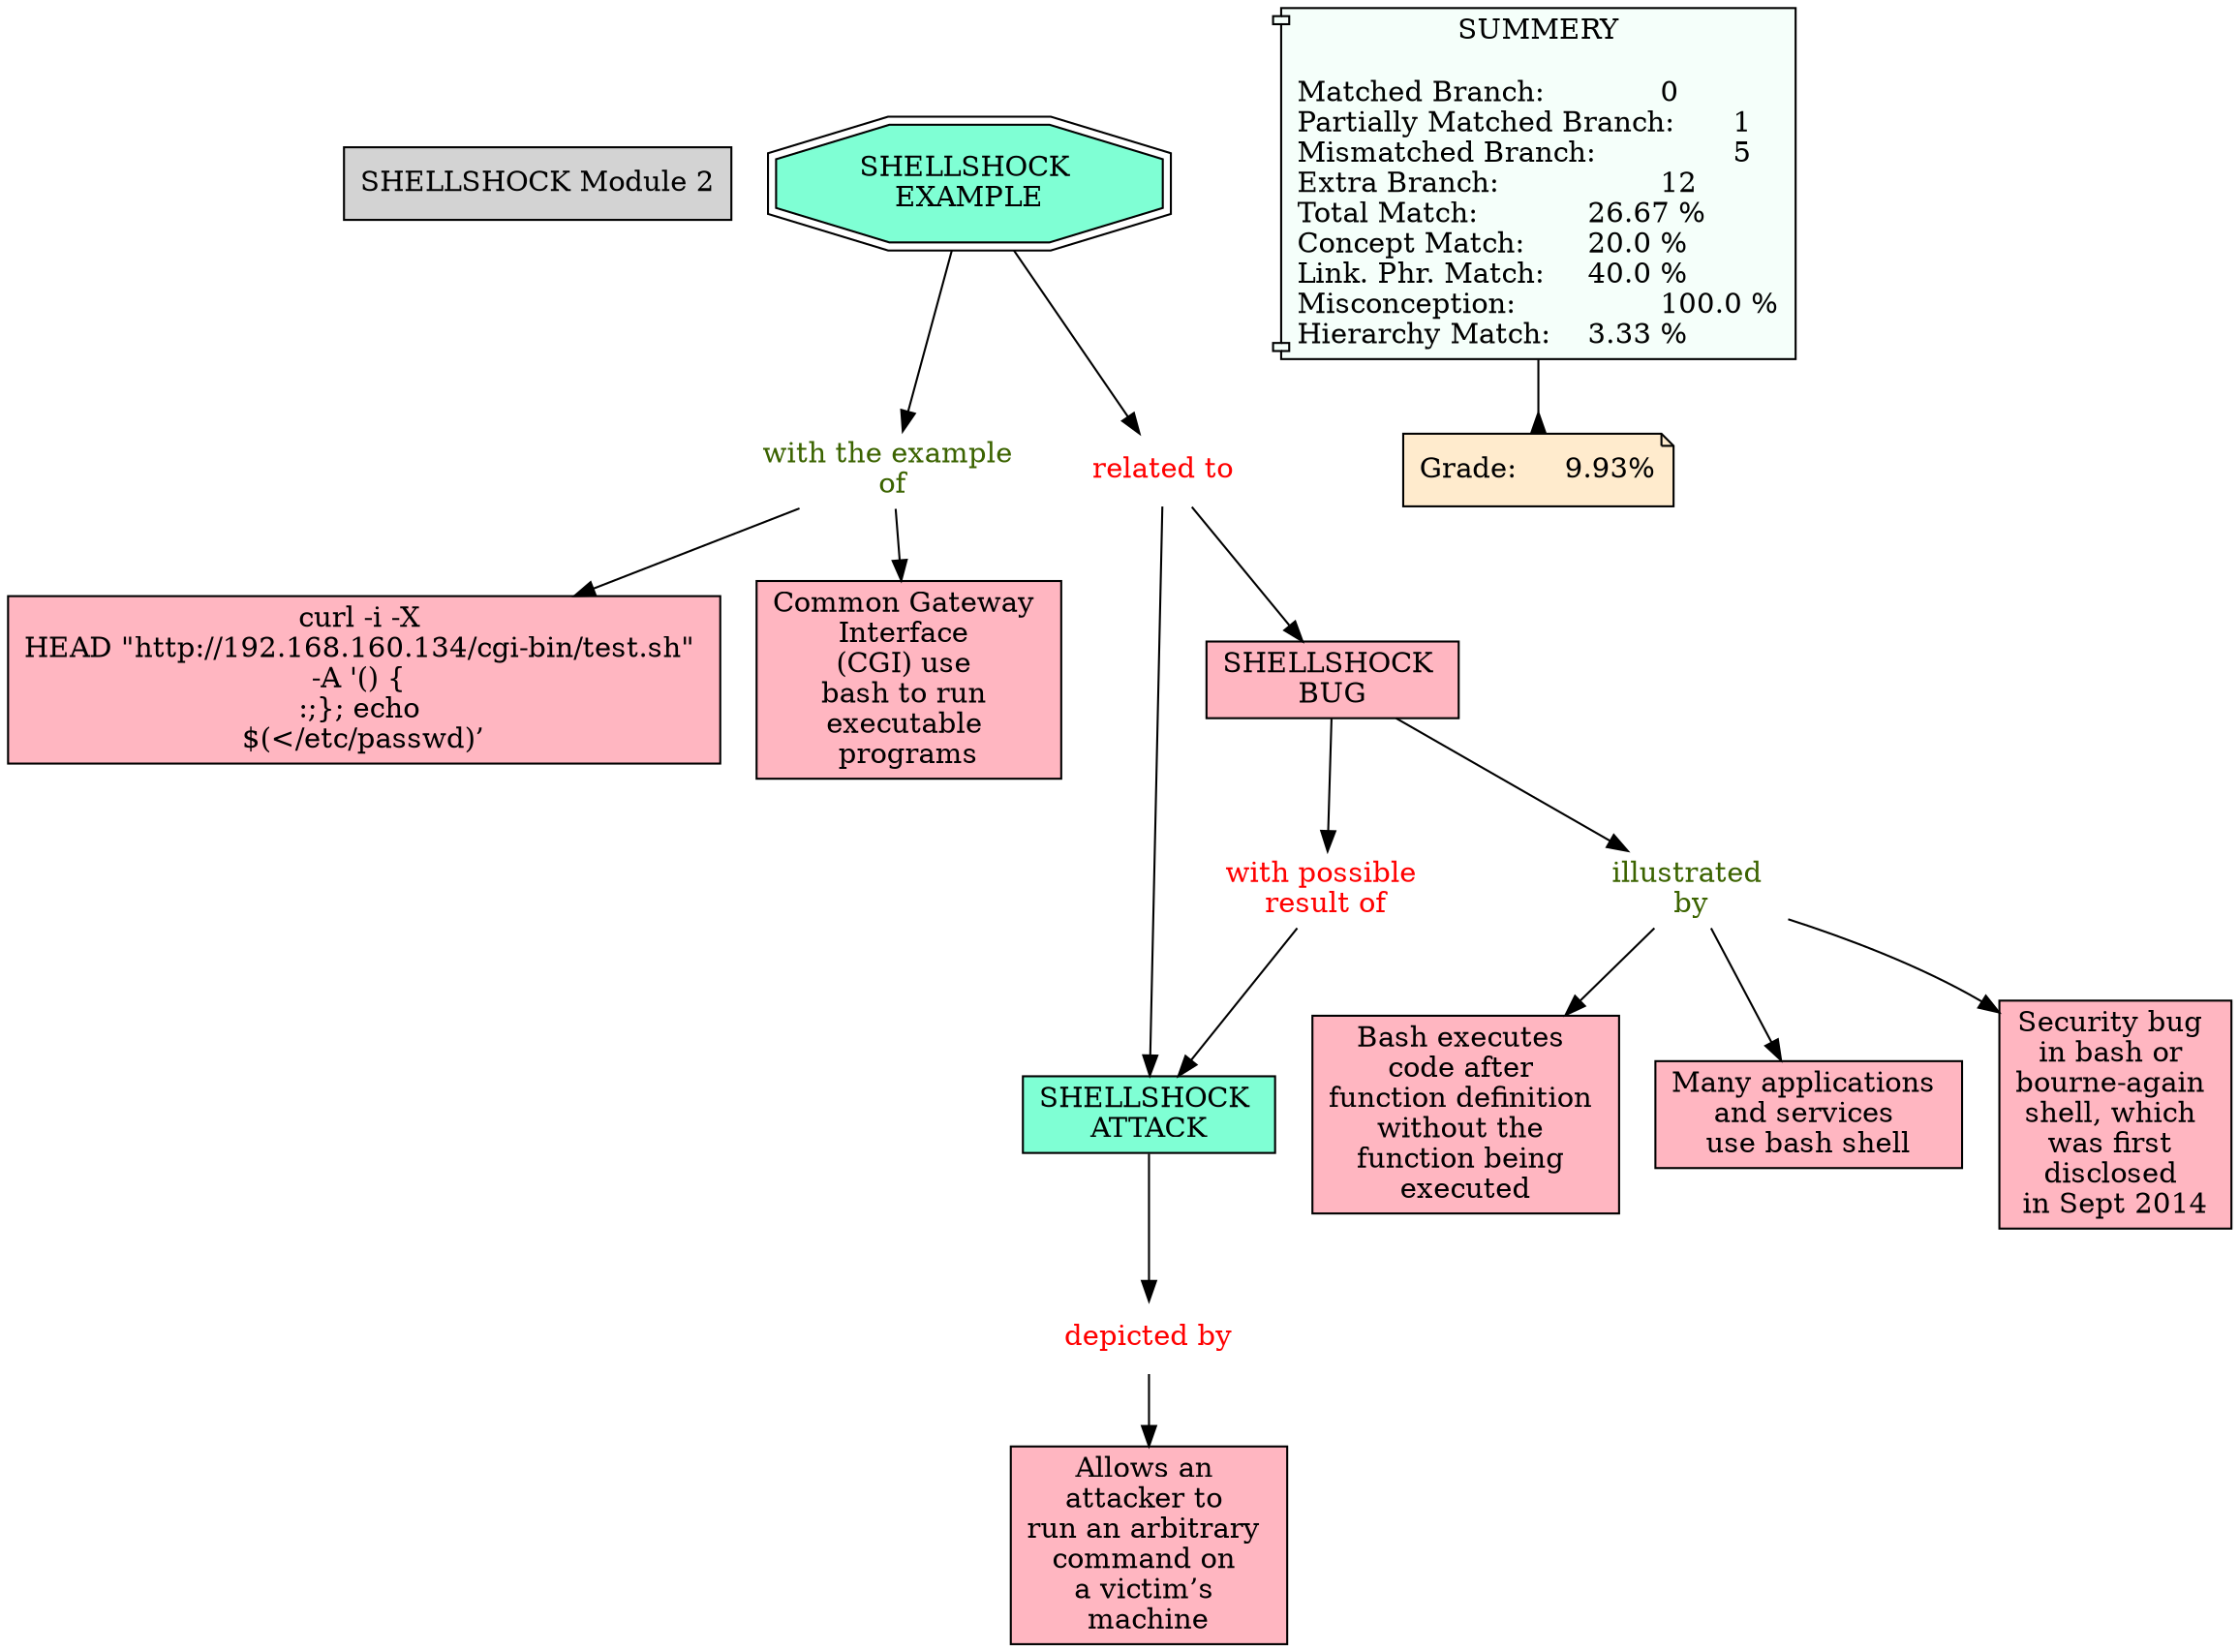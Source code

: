 // The Round Table
digraph {
	"1S627K72L-1JJ1B68-C3N" [label="SHELLSHOCK Module 2" Gsplines=true shape=rect style=filled]
	"1S62F914K-25GM5H2-Q8P" [label="SHELLSHOCK 
ATTACK" Gsplines=true fillcolor=aquamarine shape=rect style=filled]
	"1S62FKCGN-R98YL7-QRX" [label="depicted by
" Gsplines=true fontcolor=red shape=none]
	"1S62F914K-25GM5H2-Q8P" -> "1S62FKCGN-R98YL7-QRX" [constraint=true]
	"1S62F8HSG-17Y27KZ-Q82" [label="SHELLSHOCK 
BUG" Gsplines=true fillcolor="#FFB6C1" shape=rect style=filled]
	"1S62FJDVW-L11KQX-QQ2" [label="illustrated 
by" Gsplines=true fontcolor="#3B6300" shape=none]
	"1S62F8HSG-17Y27KZ-Q82" -> "1S62FJDVW-L11KQX-QQ2" [constraint=true]
	"1S62F8HSG-17Y27KZ-Q82" [label="SHELLSHOCK 
BUG" Gsplines=true fillcolor="#FFB6C1" shape=rect style=filled]
	"1S62FM4K0-910VQV-QVP" [label="with possible 
result of" Gsplines=true fontcolor=red shape=none]
	"1S62F8HSG-17Y27KZ-Q82" -> "1S62FM4K0-910VQV-QVP" [constraint=true]
	"1S62FJDVW-L11KQX-QQ2" [label="illustrated 
by" Gsplines=true fontcolor="#3B6300" shape=none]
	"1S62F7PYV-13SBCYX-Q7K" [label="Bash executes 
code after 
function definition 
without the 
function being 
executed" Gsplines=true fillcolor="#FFB6C1" shape=rect style=filled]
	"1S62FJDVW-L11KQX-QQ2" -> "1S62F7PYV-13SBCYX-Q7K" [constraint=true]
	"1S62FJDVW-L11KQX-QQ2" [label="illustrated 
by" Gsplines=true fontcolor="#3B6300" shape=none]
	"1S62F6DCN-1MC77P6-Q42" [label="Many applications 
and services 
use bash shell
" Gsplines=true fillcolor="#FFB6C1" shape=rect style=filled]
	"1S62FJDVW-L11KQX-QQ2" -> "1S62F6DCN-1MC77P6-Q42" [constraint=true]
	"1S62FM4K0-910VQV-QVP" [label="with possible 
result of" Gsplines=true fontcolor=red shape=none]
	"1S62F914K-25GM5H2-Q8P" [label="SHELLSHOCK 
ATTACK" Gsplines=true fillcolor=aquamarine shape=rect style=filled]
	"1S62FM4K0-910VQV-QVP" -> "1S62F914K-25GM5H2-Q8P" [constraint=true]
	"1S62FHLM3-1MH6C0R-QMW" [label="SHELLSHOCK 
EXAMPLE" Gsplines=true fillcolor=aquamarine shape=doubleoctagon style=filled]
	"1S62FJ0LZ-21BLG62-QNT" [label="with the example 
of" Gsplines=true fontcolor="#3B6300" shape=none]
	"1S62FHLM3-1MH6C0R-QMW" -> "1S62FJ0LZ-21BLG62-QNT" [constraint=true]
	"1S62FHLM3-1MH6C0R-QMW" [label="SHELLSHOCK 
EXAMPLE" Gsplines=true fillcolor=aquamarine shape=doubleoctagon style=filled]
	"1S62FR4TF-9QWSCC-R4G" [label="related to
" Gsplines=true fontcolor=red shape=none]
	"1S62FHLM3-1MH6C0R-QMW" -> "1S62FR4TF-9QWSCC-R4G" [constraint=true]
	"1S62FKCGN-R98YL7-QRX" [label="depicted by
" Gsplines=true fontcolor=red shape=none]
	"1S62F9XD6-1ZRK86P-QD7" [label="Allows an 
attacker to 
run an arbitrary 
command on 
a victim’s 
machine" Gsplines=true fillcolor="#FFB6C1" shape=rect style=filled]
	"1S62FKCGN-R98YL7-QRX" -> "1S62F9XD6-1ZRK86P-QD7" [constraint=true]
	"1S62FJDVW-L11KQX-QQ2" [label="illustrated 
by" Gsplines=true fontcolor="#3B6300" shape=none]
	"1S627LF5C-1WWPJLR-CJG" [label="Security bug 
in bash or 
bourne-again 
shell, which 
was first 
disclosed 
in Sept 2014
" Gsplines=true fillcolor="#FFB6C1" shape=rect style=filled]
	"1S62FJDVW-L11KQX-QQ2" -> "1S627LF5C-1WWPJLR-CJG" [constraint=true]
	"1S62FR4TF-9QWSCC-R4G" [label="related to
" Gsplines=true fontcolor=red shape=none]
	"1S62F914K-25GM5H2-Q8P" [label="SHELLSHOCK 
ATTACK" Gsplines=true fillcolor=aquamarine shape=rect style=filled]
	"1S62FR4TF-9QWSCC-R4G" -> "1S62F914K-25GM5H2-Q8P" [constraint=true]
	"1S62FJ0LZ-21BLG62-QNT" [label="with the example 
of" Gsplines=true fontcolor="#3B6300" shape=none]
	"1S62FFGSF-144JKNM-QM0" [label="curl -i -X 
HEAD \"http://192.168.160.134/cgi-bin/test.sh\" 
-\A '() { 
:;}; echo 
$(</etc/passwd)’" Gsplines=true fillcolor="#FFB6C1" shape=rect style=filled]
	"1S62FJ0LZ-21BLG62-QNT" -> "1S62FFGSF-144JKNM-QM0" [constraint=true]
	"1S62FR4TF-9QWSCC-R4G" [label="related to
" Gsplines=true fontcolor=red shape=none]
	"1S62F8HSG-17Y27KZ-Q82" [label="SHELLSHOCK 
BUG" Gsplines=true fillcolor="#FFB6C1" shape=rect style=filled]
	"1S62FR4TF-9QWSCC-R4G" -> "1S62F8HSG-17Y27KZ-Q82" [constraint=true]
	"1S62FJ0LZ-21BLG62-QNT" [label="with the example 
of" Gsplines=true fontcolor="#3B6300" shape=none]
	"1S62FCDZV-MTPKSJ-QDR" [label="Common Gateway 
Interface 
(CGI) use 
bash to run 
executable 
programs" Gsplines=true fillcolor="#FFB6C1" shape=rect style=filled]
	"1S62FJ0LZ-21BLG62-QNT" -> "1S62FCDZV-MTPKSJ-QDR" [constraint=true]
	Stat [label="SUMMERY

Matched Branch:		0\lPartially Matched Branch:	1\lMismatched Branch:		5\lExtra Branch:			12\lTotal Match:		26.67 %\lConcept Match:	20.0 %\lLink. Phr. Match:	40.0 %\lMisconception:		100.0 %\lHierarchy Match:	3.33 %\l" Gsplines=true fillcolor="#F5FFFA" shape=component style=filled]
	Grade [label="Grade:	9.93%" Gsplines=true fillcolor="#FFEBCD" shape=note style=filled]
	Stat -> Grade [arrowhead=inv color=black constraint=true]
}
